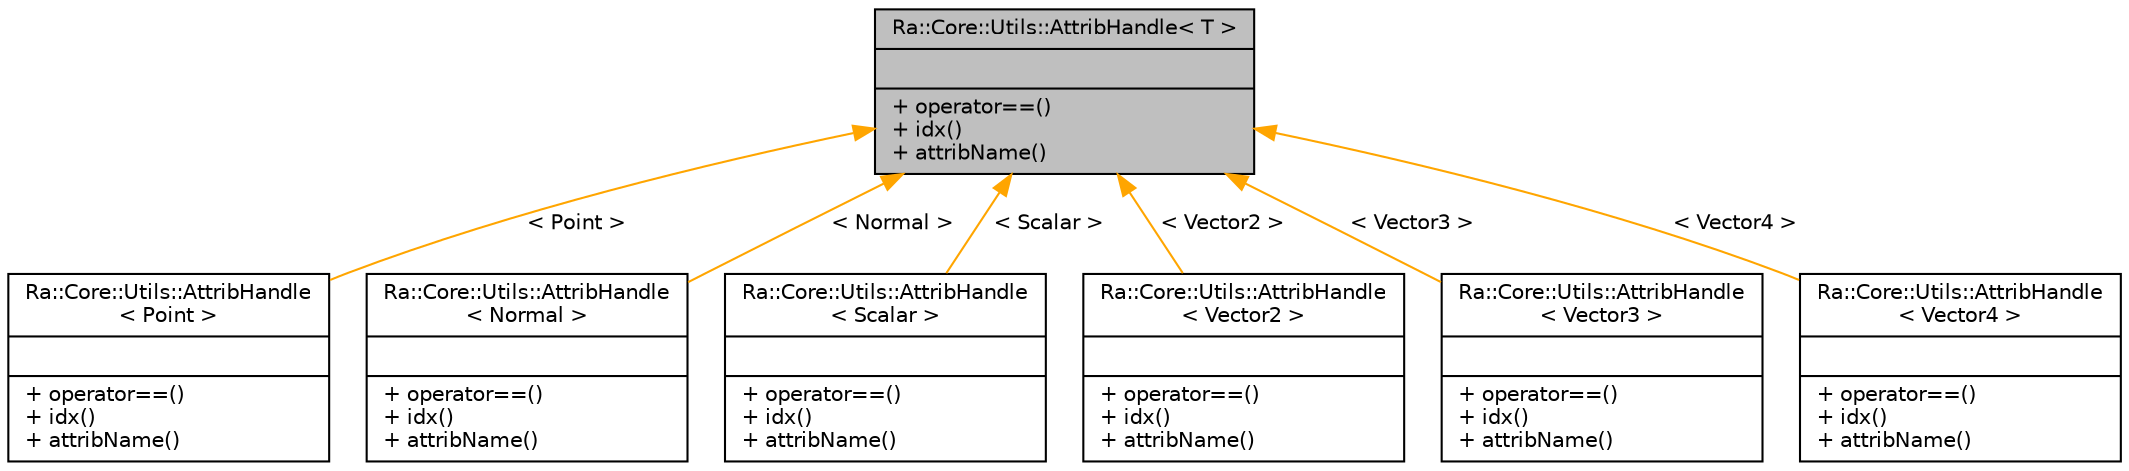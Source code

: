 digraph "Ra::Core::Utils::AttribHandle&lt; T &gt;"
{
 // INTERACTIVE_SVG=YES
 // LATEX_PDF_SIZE
  edge [fontname="Helvetica",fontsize="10",labelfontname="Helvetica",labelfontsize="10"];
  node [fontname="Helvetica",fontsize="10",shape=record];
  Node1 [label="{Ra::Core::Utils::AttribHandle\< T \>\n||+ operator==()\l+ idx()\l+ attribName()\l}",height=0.2,width=0.4,color="black", fillcolor="grey75", style="filled", fontcolor="black",tooltip="An attrib handle basically store an Index and a name."];
  Node1 -> Node2 [dir="back",color="orange",fontsize="10",style="solid",label=" \< Point \>" ,fontname="Helvetica"];
  Node2 [label="{Ra::Core::Utils::AttribHandle\l\< Point \>\n||+ operator==()\l+ idx()\l+ attribName()\l}",height=0.2,width=0.4,color="black", fillcolor="white", style="filled",URL="$classRa_1_1Core_1_1Utils_1_1AttribHandle.html",tooltip=" "];
  Node1 -> Node3 [dir="back",color="orange",fontsize="10",style="solid",label=" \< Normal \>" ,fontname="Helvetica"];
  Node3 [label="{Ra::Core::Utils::AttribHandle\l\< Normal \>\n||+ operator==()\l+ idx()\l+ attribName()\l}",height=0.2,width=0.4,color="black", fillcolor="white", style="filled",URL="$classRa_1_1Core_1_1Utils_1_1AttribHandle.html",tooltip=" "];
  Node1 -> Node4 [dir="back",color="orange",fontsize="10",style="solid",label=" \< Scalar \>" ,fontname="Helvetica"];
  Node4 [label="{Ra::Core::Utils::AttribHandle\l\< Scalar \>\n||+ operator==()\l+ idx()\l+ attribName()\l}",height=0.2,width=0.4,color="black", fillcolor="white", style="filled",URL="$classRa_1_1Core_1_1Utils_1_1AttribHandle.html",tooltip=" "];
  Node1 -> Node5 [dir="back",color="orange",fontsize="10",style="solid",label=" \< Vector2 \>" ,fontname="Helvetica"];
  Node5 [label="{Ra::Core::Utils::AttribHandle\l\< Vector2 \>\n||+ operator==()\l+ idx()\l+ attribName()\l}",height=0.2,width=0.4,color="black", fillcolor="white", style="filled",URL="$classRa_1_1Core_1_1Utils_1_1AttribHandle.html",tooltip=" "];
  Node1 -> Node6 [dir="back",color="orange",fontsize="10",style="solid",label=" \< Vector3 \>" ,fontname="Helvetica"];
  Node6 [label="{Ra::Core::Utils::AttribHandle\l\< Vector3 \>\n||+ operator==()\l+ idx()\l+ attribName()\l}",height=0.2,width=0.4,color="black", fillcolor="white", style="filled",URL="$classRa_1_1Core_1_1Utils_1_1AttribHandle.html",tooltip=" "];
  Node1 -> Node7 [dir="back",color="orange",fontsize="10",style="solid",label=" \< Vector4 \>" ,fontname="Helvetica"];
  Node7 [label="{Ra::Core::Utils::AttribHandle\l\< Vector4 \>\n||+ operator==()\l+ idx()\l+ attribName()\l}",height=0.2,width=0.4,color="black", fillcolor="white", style="filled",URL="$classRa_1_1Core_1_1Utils_1_1AttribHandle.html",tooltip=" "];
}
